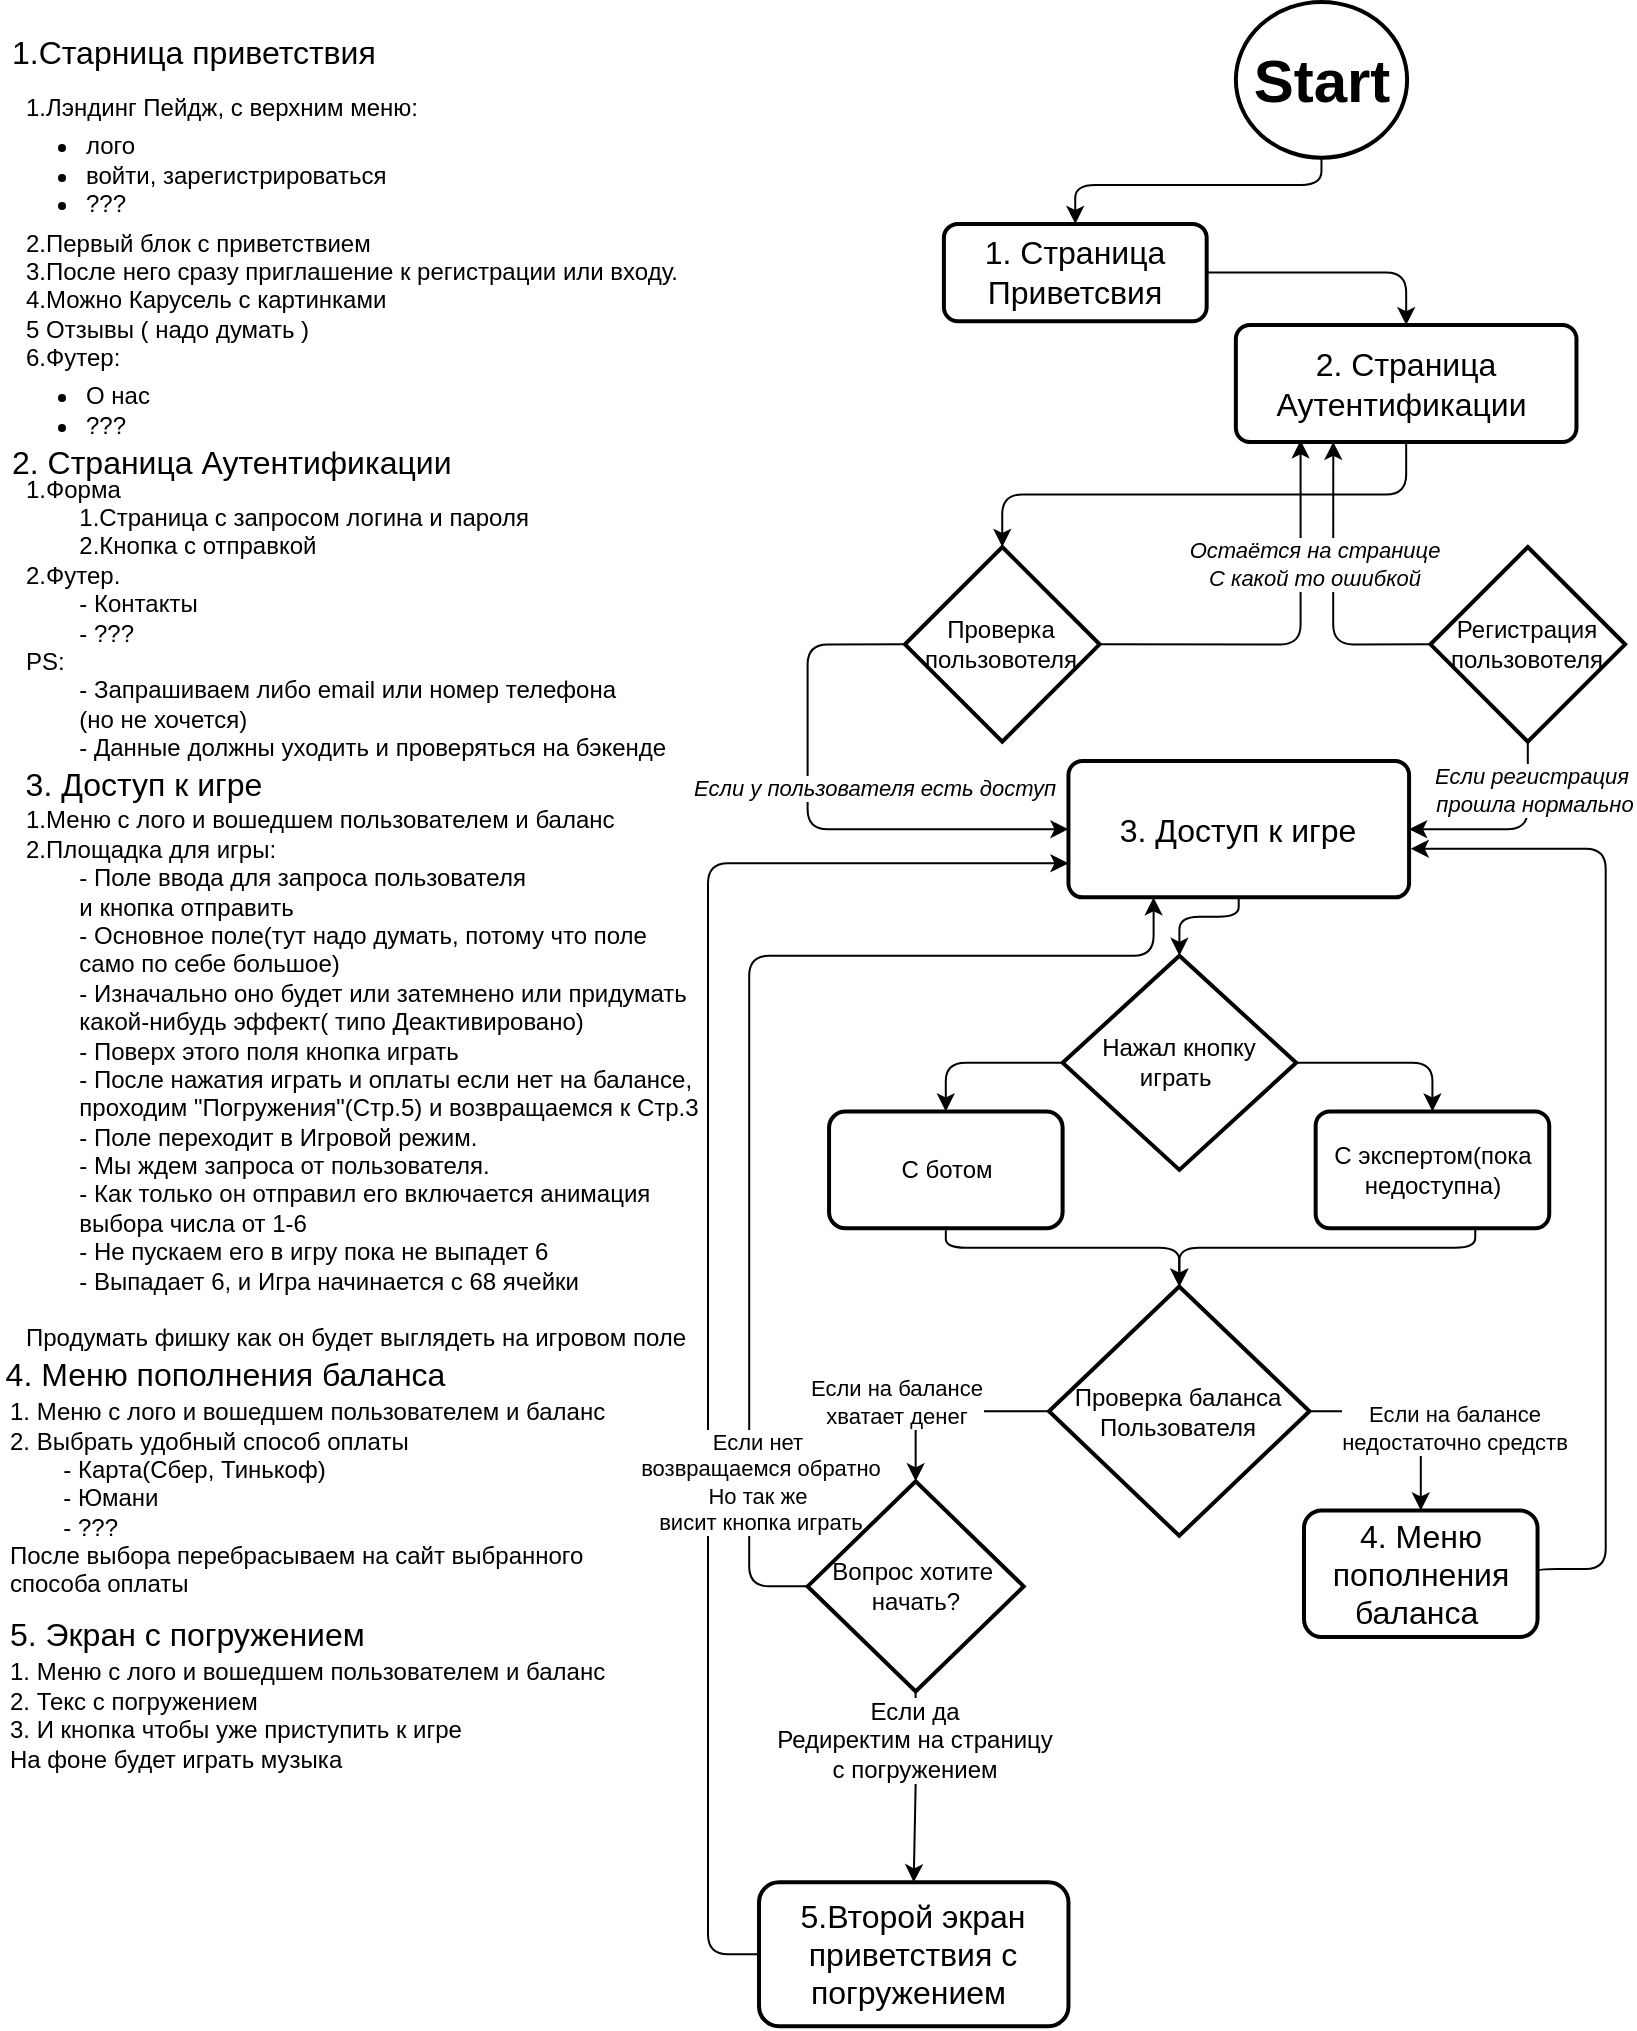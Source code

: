 <mxfile version="24.6.3" type="github">
  <diagram name="Страница — 1" id="wAo10VZih9NeWetnVAsV">
    <mxGraphModel dx="1247" dy="678" grid="1" gridSize="10" guides="1" tooltips="1" connect="1" arrows="1" fold="1" page="1" pageScale="1" pageWidth="827" pageHeight="1169" math="0" shadow="0">
      <root>
        <mxCell id="0" />
        <mxCell id="1" parent="0" />
        <mxCell id="ALdWQ-n8G7G-X8uqLfA8-19" value="Если у пользователя есть доступ" style="edgeStyle=orthogonalEdgeStyle;rounded=1;orthogonalLoop=1;jettySize=auto;html=1;exitX=0;exitY=0.5;exitDx=0;exitDy=0;exitPerimeter=0;fontStyle=2;strokeColor=default;align=center;verticalAlign=middle;fontFamily=Helvetica;fontSize=11;fontColor=default;labelBackgroundColor=default;endArrow=classic;curved=0;entryX=0;entryY=0.5;entryDx=0;entryDy=0;" parent="1" target="ALdWQ-n8G7G-X8uqLfA8-17" edge="1">
          <mxGeometry x="0.286" y="21" relative="1" as="geometry">
            <mxPoint x="458.481" y="331.161" as="sourcePoint" />
            <mxPoint x="536.338" y="409.991" as="targetPoint" />
            <Array as="points">
              <mxPoint x="409.821" y="331.161" />
              <mxPoint x="409.821" y="423.616" />
            </Array>
            <mxPoint as="offset" />
          </mxGeometry>
        </mxCell>
        <mxCell id="ALdWQ-n8G7G-X8uqLfA8-21" style="edgeStyle=orthogonalEdgeStyle;shape=connector;curved=0;rounded=1;orthogonalLoop=1;jettySize=auto;html=1;exitX=1;exitY=0.5;exitDx=0;exitDy=0;exitPerimeter=0;entryX=0.19;entryY=0.986;entryDx=0;entryDy=0;strokeColor=default;align=center;verticalAlign=middle;fontFamily=Helvetica;fontSize=11;fontColor=default;fontStyle=2;labelBackgroundColor=default;endArrow=classic;entryPerimeter=0;" parent="1" source="ALdWQ-n8G7G-X8uqLfA8-1" target="ALdWQ-n8G7G-X8uqLfA8-9" edge="1">
          <mxGeometry relative="1" as="geometry" />
        </mxCell>
        <mxCell id="ALdWQ-n8G7G-X8uqLfA8-1" value="Проверка пользовотеля" style="strokeWidth=2;html=1;shape=mxgraph.flowchart.decision;whiteSpace=wrap;" parent="1" vertex="1">
          <mxGeometry x="458.481" y="282.5" width="97.321" height="97.321" as="geometry" />
        </mxCell>
        <mxCell id="ALdWQ-n8G7G-X8uqLfA8-10" style="edgeStyle=orthogonalEdgeStyle;rounded=1;orthogonalLoop=1;jettySize=auto;html=1;entryX=0.5;entryY=0;entryDx=0;entryDy=0;strokeColor=default;align=center;verticalAlign=middle;fontFamily=Helvetica;fontSize=11;fontColor=default;labelBackgroundColor=default;endArrow=classic;curved=0;" parent="1" source="ALdWQ-n8G7G-X8uqLfA8-3" target="ALdWQ-n8G7G-X8uqLfA8-9" edge="1">
          <mxGeometry relative="1" as="geometry" />
        </mxCell>
        <mxCell id="ALdWQ-n8G7G-X8uqLfA8-3" value="&lt;font style=&quot;font-size: 16px;&quot;&gt;1. Страница Приветсвия&lt;/font&gt;" style="rounded=1;whiteSpace=wrap;html=1;absoluteArcSize=1;arcSize=14;strokeWidth=2;" parent="1" vertex="1">
          <mxGeometry x="477.946" y="120.946" width="131.384" height="48.661" as="geometry" />
        </mxCell>
        <mxCell id="ALdWQ-n8G7G-X8uqLfA8-5" style="edgeStyle=orthogonalEdgeStyle;rounded=1;orthogonalLoop=1;jettySize=auto;html=1;exitX=0.5;exitY=1;exitDx=0;exitDy=0;exitPerimeter=0;entryX=0.5;entryY=0;entryDx=0;entryDy=0;strokeColor=default;align=center;verticalAlign=middle;fontFamily=Helvetica;fontSize=11;fontColor=default;labelBackgroundColor=default;endArrow=classic;curved=0;" parent="1" source="ALdWQ-n8G7G-X8uqLfA8-4" target="ALdWQ-n8G7G-X8uqLfA8-3" edge="1">
          <mxGeometry relative="1" as="geometry">
            <Array as="points">
              <mxPoint x="666.749" y="101.482" />
              <mxPoint x="543.151" y="101.482" />
            </Array>
          </mxGeometry>
        </mxCell>
        <mxCell id="ALdWQ-n8G7G-X8uqLfA8-4" value="&lt;font style=&quot;font-size: 30px;&quot;&gt;&lt;b&gt;Start&lt;/b&gt;&lt;/font&gt;" style="strokeWidth=2;html=1;shape=mxgraph.flowchart.start_2;whiteSpace=wrap;" parent="1" vertex="1">
          <mxGeometry x="623.928" y="10" width="85.643" height="77.857" as="geometry" />
        </mxCell>
        <mxCell id="ALdWQ-n8G7G-X8uqLfA8-7" value="1.Старница приветствия" style="text;html=1;align=left;verticalAlign=middle;resizable=0;points=[];autosize=1;strokeColor=none;fillColor=none;fontSize=16;" parent="1" vertex="1">
          <mxGeometry x="10" y="19.732" width="210" height="30" as="geometry" />
        </mxCell>
        <mxCell id="ALdWQ-n8G7G-X8uqLfA8-8" value="&lt;span style=&quot;background-color: initial;&quot;&gt;1.Лэндинг Пейдж, с&amp;nbsp;&lt;/span&gt;&lt;span style=&quot;background-color: initial;&quot;&gt;верхним меню:&lt;/span&gt;&lt;br&gt;&lt;div&gt;&lt;div&gt;&lt;ul style=&quot;padding-left: 30px; margin-top: 5px; padding-bottom: 0px; margin-bottom: 5px;&quot;&gt;&lt;li&gt;&lt;span style=&quot;background-color: initial;&quot;&gt;лого&lt;/span&gt;&lt;/li&gt;&lt;li&gt;войти, зарегистрироваться&lt;/li&gt;&lt;li&gt;???&lt;/li&gt;&lt;/ul&gt;&lt;/div&gt;&lt;div&gt;&lt;span style=&quot;background-color: initial;&quot;&gt;2.Первый блок с приветствием&lt;/span&gt;&lt;br&gt;&lt;/div&gt;&lt;div&gt;3.После него сразу приглашение&amp;nbsp;&lt;span style=&quot;background-color: initial;&quot;&gt;к регистрации&amp;nbsp;&lt;/span&gt;&lt;span style=&quot;background-color: initial;&quot;&gt;или входу.&lt;/span&gt;&lt;/div&gt;&lt;div&gt;4.Можно Карусель с картинками&lt;/div&gt;&lt;div&gt;5 Отзывы ( надо думать )&lt;/div&gt;&lt;div&gt;6.Футер:&lt;/div&gt;&lt;div&gt;&lt;ul style=&quot;margin-top: 5px; margin-bottom: 5px; padding-left: 30px;&quot;&gt;&lt;li&gt;О нас&lt;/li&gt;&lt;li&gt;???&lt;/li&gt;&lt;/ul&gt;&lt;div&gt;&lt;br&gt;&lt;/div&gt;&lt;div&gt;&lt;br&gt;&lt;/div&gt;&lt;/div&gt;&lt;/div&gt;" style="text;html=1;align=left;verticalAlign=middle;resizable=0;points=[];autosize=1;strokeColor=none;fillColor=none;" parent="1" vertex="1">
          <mxGeometry x="16.812" y="48.929" width="350" height="220" as="geometry" />
        </mxCell>
        <mxCell id="ALdWQ-n8G7G-X8uqLfA8-9" value="&lt;font style=&quot;font-size: 16px;&quot;&gt;2. Страница Аутентификации&amp;nbsp;&lt;/font&gt;" style="rounded=1;whiteSpace=wrap;html=1;absoluteArcSize=1;arcSize=14;strokeWidth=2;" parent="1" vertex="1">
          <mxGeometry x="623.928" y="171.554" width="170.312" height="58.393" as="geometry" />
        </mxCell>
        <mxCell id="ALdWQ-n8G7G-X8uqLfA8-11" value="2. Страница Аутентификации" style="text;align=left;verticalAlign=middle;resizable=0;points=[];autosize=1;strokeColor=none;fillColor=none;fontSize=16;" parent="1" vertex="1">
          <mxGeometry x="10" y="224.107" width="240" height="30" as="geometry" />
        </mxCell>
        <mxCell id="ALdWQ-n8G7G-X8uqLfA8-12" value="&lt;div&gt;&lt;span style=&quot;background-color: initial;&quot;&gt;1.Форма&lt;/span&gt;&lt;br&gt;&lt;/div&gt;&lt;span style=&quot;white-space: pre;&quot;&gt;&#x9;&lt;/span&gt;1.Страница с запросом логина и пароля&lt;div&gt;&lt;span style=&quot;white-space: pre;&quot;&gt;&#x9;&lt;/span&gt;2.Кнопка с отправкой&lt;/div&gt;&lt;div&gt;2.Футер.&lt;/div&gt;&lt;div&gt;&lt;span style=&quot;white-space: pre;&quot;&gt;&#x9;&lt;/span&gt;- Контакты&lt;br&gt;&lt;/div&gt;&lt;div&gt;&lt;span style=&quot;white-space: pre;&quot;&gt;&#x9;&lt;/span&gt;- ???&lt;br&gt;&lt;/div&gt;&lt;div&gt;PS:&lt;/div&gt;&lt;div&gt;&lt;span style=&quot;white-space: pre;&quot;&gt;&#x9;&lt;/span&gt;- Запрашиваем либо email или номер телефона&amp;nbsp;&lt;/div&gt;&lt;div&gt;&lt;span style=&quot;white-space: pre;&quot;&gt;&#x9;&lt;/span&gt;(&lt;span style=&quot;background-color: initial;&quot;&gt;но не хочется)&lt;/span&gt;&lt;/div&gt;&lt;div&gt;&lt;div&gt;&lt;span style=&quot;white-space: pre;&quot;&gt;&#x9;&lt;/span&gt;- Данные должны уходить и проверяться на бэкенде&lt;/div&gt;&lt;/div&gt;" style="text;html=1;align=left;verticalAlign=middle;resizable=0;points=[];autosize=1;strokeColor=none;fillColor=none;" parent="1" vertex="1">
          <mxGeometry x="16.812" y="238.438" width="340" height="160" as="geometry" />
        </mxCell>
        <mxCell id="ALdWQ-n8G7G-X8uqLfA8-13" style="edgeStyle=orthogonalEdgeStyle;rounded=1;orthogonalLoop=1;jettySize=auto;html=1;exitX=0.5;exitY=1;exitDx=0;exitDy=0;entryX=0.5;entryY=0;entryDx=0;entryDy=0;entryPerimeter=0;curved=0;startArrow=none;startFill=0;" parent="1" source="ALdWQ-n8G7G-X8uqLfA8-9" target="ALdWQ-n8G7G-X8uqLfA8-1" edge="1">
          <mxGeometry relative="1" as="geometry" />
        </mxCell>
        <mxCell id="ALdWQ-n8G7G-X8uqLfA8-25" style="edgeStyle=orthogonalEdgeStyle;shape=connector;curved=0;rounded=1;orthogonalLoop=1;jettySize=auto;html=1;exitX=0.5;exitY=1;exitDx=0;exitDy=0;exitPerimeter=0;entryX=1;entryY=0.5;entryDx=0;entryDy=0;strokeColor=default;align=center;verticalAlign=middle;fontFamily=Helvetica;fontSize=11;fontColor=default;fontStyle=2;labelBackgroundColor=default;endArrow=classic;" parent="1" source="ALdWQ-n8G7G-X8uqLfA8-15" target="ALdWQ-n8G7G-X8uqLfA8-17" edge="1">
          <mxGeometry relative="1" as="geometry" />
        </mxCell>
        <mxCell id="ALdWQ-n8G7G-X8uqLfA8-28" value="Если регистрация&amp;nbsp;&lt;div&gt;прошла нормально&lt;/div&gt;" style="edgeLabel;html=1;align=center;verticalAlign=middle;resizable=0;points=[];fontFamily=Helvetica;fontSize=11;fontColor=default;fontStyle=2;labelBackgroundColor=default;" parent="ALdWQ-n8G7G-X8uqLfA8-25" vertex="1" connectable="0">
          <mxGeometry x="0.067" y="-2" relative="1" as="geometry">
            <mxPoint x="14" y="-18" as="offset" />
          </mxGeometry>
        </mxCell>
        <mxCell id="ALdWQ-n8G7G-X8uqLfA8-26" style="edgeStyle=orthogonalEdgeStyle;shape=connector;curved=0;rounded=1;orthogonalLoop=1;jettySize=auto;html=1;exitX=0;exitY=0.5;exitDx=0;exitDy=0;exitPerimeter=0;strokeColor=default;align=center;verticalAlign=middle;fontFamily=Helvetica;fontSize=11;fontColor=default;fontStyle=2;labelBackgroundColor=default;endArrow=classic;entryX=0.286;entryY=1;entryDx=0;entryDy=0;entryPerimeter=0;" parent="1" source="ALdWQ-n8G7G-X8uqLfA8-15" target="ALdWQ-n8G7G-X8uqLfA8-9" edge="1">
          <mxGeometry relative="1" as="geometry">
            <mxPoint x="672.588" y="243.571" as="targetPoint" />
          </mxGeometry>
        </mxCell>
        <mxCell id="ALdWQ-n8G7G-X8uqLfA8-27" value="Остаётся на странице&lt;div&gt;С какой то ошибкой&lt;/div&gt;" style="edgeLabel;html=1;align=center;verticalAlign=middle;resizable=0;points=[];fontFamily=Helvetica;fontSize=11;fontColor=default;fontStyle=2;labelBackgroundColor=default;" parent="ALdWQ-n8G7G-X8uqLfA8-26" vertex="1" connectable="0">
          <mxGeometry x="0.192" relative="1" as="geometry">
            <mxPoint x="-10" as="offset" />
          </mxGeometry>
        </mxCell>
        <mxCell id="ALdWQ-n8G7G-X8uqLfA8-15" value="Регистрация пользовотеля" style="strokeWidth=2;html=1;shape=mxgraph.flowchart.decision;whiteSpace=wrap;" parent="1" vertex="1">
          <mxGeometry x="721.249" y="282.5" width="97.321" height="97.321" as="geometry" />
        </mxCell>
        <mxCell id="f9N-zyGbEbivDNl4mcsj-1" value="" style="edgeStyle=orthogonalEdgeStyle;rounded=1;orthogonalLoop=1;jettySize=auto;html=1;curved=0;" edge="1" parent="1" source="ALdWQ-n8G7G-X8uqLfA8-17" target="T0BodAbVlFInUynugW2P-3">
          <mxGeometry relative="1" as="geometry">
            <Array as="points">
              <mxPoint x="624.901" y="467.411" />
              <mxPoint x="595.704" y="467.411" />
            </Array>
          </mxGeometry>
        </mxCell>
        <mxCell id="ALdWQ-n8G7G-X8uqLfA8-17" value="&lt;font style=&quot;font-size: 16px;&quot;&gt;3. Доступ к игре&lt;/font&gt;" style="rounded=1;whiteSpace=wrap;html=1;absoluteArcSize=1;arcSize=14;strokeWidth=2;" parent="1" vertex="1">
          <mxGeometry x="540.231" y="389.554" width="170.312" height="68.125" as="geometry" />
        </mxCell>
        <mxCell id="ALdWQ-n8G7G-X8uqLfA8-32" value="3. Доступ к игре" style="text;align=left;verticalAlign=middle;resizable=0;points=[];autosize=1;strokeColor=none;fillColor=none;fontSize=16;" parent="1" vertex="1">
          <mxGeometry x="16.812" y="384.955" width="140" height="30" as="geometry" />
        </mxCell>
        <mxCell id="ALdWQ-n8G7G-X8uqLfA8-33" value="&lt;div&gt;&lt;span style=&quot;background-color: initial;&quot;&gt;1.Меню с лого и вошедшем пользователем и баланс&lt;/span&gt;&lt;/div&gt;&lt;div&gt;2.Площадка для игры:&lt;/div&gt;&lt;div&gt;&lt;span style=&quot;white-space: pre;&quot;&gt;&#x9;&lt;/span&gt;- Поле ввода для запроса пользователя&amp;nbsp;&lt;/div&gt;&lt;div&gt;&lt;span style=&quot;white-space: pre;&quot;&gt;&#x9;&lt;/span&gt;и кнопка отправить&lt;br&gt;&lt;/div&gt;&lt;div&gt;&lt;span style=&quot;background-color: initial;&quot;&gt;&lt;span style=&quot;white-space: pre;&quot;&gt;&#x9;&lt;/span&gt;- Основное поле(тут надо думать, потому что поле&amp;nbsp;&lt;/span&gt;&lt;/div&gt;&lt;div&gt;&lt;span style=&quot;background-color: initial;&quot;&gt;&lt;span style=&quot;white-space: pre;&quot;&gt;&#x9;&lt;/span&gt;само по себе большое)&amp;nbsp;&lt;/span&gt;&lt;/div&gt;&lt;div&gt;&lt;span style=&quot;background-color: initial;&quot;&gt;&lt;span style=&quot;white-space: pre;&quot;&gt;&#x9;&lt;/span&gt;- Изначально оно будет или затемнено или придумать&lt;/span&gt;&lt;span style=&quot;background-color: initial;&quot;&gt;&lt;br&gt;&lt;/span&gt;&lt;span style=&quot;background-color: initial;&quot;&gt;&lt;span style=&quot;white-space: pre;&quot;&gt;&#x9;&lt;/span&gt;какой-нибудь эффект( типо Деактивировано)&lt;/span&gt;&lt;/div&gt;&lt;div&gt;&lt;span style=&quot;background-color: initial;&quot;&gt;&lt;span style=&quot;white-space: pre;&quot;&gt;&#x9;&lt;/span&gt;- Поверх этого поля кнопка играть&lt;/span&gt;&lt;/div&gt;&lt;div&gt;&lt;div&gt;&lt;span style=&quot;white-space: pre;&quot;&gt;&lt;span style=&quot;white-space: pre;&quot;&gt;&#x9;&lt;/span&gt;- После нажатия играть и оплаты если нет на балансе,&lt;/span&gt;&lt;/div&gt;&lt;div&gt;&lt;span style=&quot;white-space: pre;&quot;&gt;&lt;span style=&quot;white-space: pre;&quot;&gt;&#x9;&lt;/span&gt;проходим &quot;Погружения&quot;(Стр.5) и возвращаемся к Стр.3&lt;/span&gt;&lt;br&gt;&lt;/div&gt;&lt;/div&gt;&lt;div&gt;&lt;span style=&quot;white-space: pre;&quot;&gt;&lt;span style=&quot;white-space: pre;&quot;&gt;&#x9;&lt;/span&gt;- П&lt;/span&gt;&lt;span style=&quot;white-space-collapse: preserve; background-color: initial;&quot;&gt;оле переходит в Игровой режим.&lt;/span&gt;&lt;/div&gt;&lt;div&gt;&lt;span style=&quot;white-space-collapse: preserve; background-color: initial;&quot;&gt;&lt;span style=&quot;white-space: pre;&quot;&gt;&#x9;&lt;/span&gt;- Мы ждем запроса от пользователя.&lt;br&gt;&lt;/span&gt;&lt;/div&gt;&lt;div&gt;&lt;span style=&quot;white-space-collapse: preserve; background-color: initial;&quot;&gt;&lt;span style=&quot;white-space: pre;&quot;&gt;&#x9;&lt;/span&gt;- Как только он отправил его включается анимация&lt;br&gt;&lt;/span&gt;&lt;/div&gt;&lt;div&gt;&lt;span style=&quot;white-space-collapse: preserve; background-color: initial;&quot;&gt;&lt;span style=&quot;white-space: pre;&quot;&gt;&#x9;&lt;/span&gt;выбора числа от 1-6&lt;br&gt;&lt;/span&gt;&lt;/div&gt;&lt;div&gt;&lt;span style=&quot;white-space-collapse: preserve; background-color: initial;&quot;&gt;&lt;span style=&quot;white-space: pre;&quot;&gt;&#x9;&lt;/span&gt;- Не пускаем его в игру пока не выпадет 6&lt;br&gt;&lt;/span&gt;&lt;/div&gt;&lt;div&gt;&lt;span style=&quot;white-space-collapse: preserve; background-color: initial;&quot;&gt;&lt;span style=&quot;white-space: pre;&quot;&gt;&#x9;&lt;/span&gt;- Выпадает 6, и Игра начинается с 68 ячейки&lt;br&gt;&lt;/span&gt;&lt;/div&gt;&lt;div&gt;&lt;span style=&quot;white-space-collapse: preserve; background-color: initial;&quot;&gt;&lt;br&gt;&lt;/span&gt;&lt;/div&gt;&lt;div&gt;&lt;span style=&quot;white-space-collapse: preserve; background-color: initial;&quot;&gt;Продумать фишку как он будет выглядеть на игровом поле&lt;/span&gt;&lt;/div&gt;&lt;div&gt;&lt;br&gt;&lt;/div&gt;&lt;div&gt;&lt;div&gt;&lt;br&gt;&lt;/div&gt;&lt;/div&gt;" style="text;html=1;align=left;verticalAlign=middle;resizable=0;points=[];autosize=1;strokeColor=none;fillColor=none;" parent="1" vertex="1">
          <mxGeometry x="16.812" y="403.339" width="360" height="320" as="geometry" />
        </mxCell>
        <mxCell id="f9N-zyGbEbivDNl4mcsj-2" style="edgeStyle=orthogonalEdgeStyle;rounded=1;orthogonalLoop=1;jettySize=auto;html=1;exitX=0;exitY=0.5;exitDx=0;exitDy=0;curved=0;" edge="1" parent="1" source="T0BodAbVlFInUynugW2P-3" target="T0BodAbVlFInUynugW2P-5">
          <mxGeometry relative="1" as="geometry" />
        </mxCell>
        <mxCell id="f9N-zyGbEbivDNl4mcsj-3" style="edgeStyle=orthogonalEdgeStyle;rounded=1;orthogonalLoop=1;jettySize=auto;html=1;exitX=1;exitY=0.5;exitDx=0;exitDy=0;entryX=0.5;entryY=0;entryDx=0;entryDy=0;curved=0;" edge="1" parent="1" source="T0BodAbVlFInUynugW2P-3" target="T0BodAbVlFInUynugW2P-8">
          <mxGeometry relative="1" as="geometry" />
        </mxCell>
        <mxCell id="T0BodAbVlFInUynugW2P-3" value="Нажал кнопку играть&amp;nbsp;" style="rhombus;whiteSpace=wrap;html=1;rounded=1;arcSize=0;strokeWidth=2;" parent="1" vertex="1">
          <mxGeometry x="537.312" y="486.875" width="116.785" height="107.054" as="geometry" />
        </mxCell>
        <mxCell id="f9N-zyGbEbivDNl4mcsj-4" style="edgeStyle=orthogonalEdgeStyle;rounded=1;orthogonalLoop=1;jettySize=auto;html=1;exitX=0.5;exitY=1;exitDx=0;exitDy=0;curved=0;" edge="1" parent="1" target="T0BodAbVlFInUynugW2P-10">
          <mxGeometry relative="1" as="geometry">
            <mxPoint x="478.919" y="624.098" as="sourcePoint" />
            <Array as="points">
              <mxPoint x="478.919" y="632.857" />
              <mxPoint x="595.704" y="632.857" />
            </Array>
          </mxGeometry>
        </mxCell>
        <mxCell id="T0BodAbVlFInUynugW2P-5" value="С ботом" style="whiteSpace=wrap;html=1;rounded=1;arcSize=14;strokeWidth=2;strokeColor=default;align=center;verticalAlign=middle;fontFamily=Helvetica;fontSize=12;fontColor=default;fillColor=default;" parent="1" vertex="1">
          <mxGeometry x="420.526" y="564.732" width="116.785" height="58.393" as="geometry" />
        </mxCell>
        <mxCell id="f9N-zyGbEbivDNl4mcsj-5" style="edgeStyle=orthogonalEdgeStyle;rounded=1;orthogonalLoop=1;jettySize=auto;html=1;exitX=0.5;exitY=1;exitDx=0;exitDy=0;entryX=0.5;entryY=0;entryDx=0;entryDy=0;curved=0;" edge="1" parent="1" target="T0BodAbVlFInUynugW2P-10">
          <mxGeometry relative="1" as="geometry">
            <mxPoint x="616.142" y="662.054" as="targetPoint" />
            <mxPoint x="743.633" y="623.125" as="sourcePoint" />
            <Array as="points">
              <mxPoint x="743.633" y="632.857" />
              <mxPoint x="595.704" y="632.857" />
            </Array>
          </mxGeometry>
        </mxCell>
        <mxCell id="T0BodAbVlFInUynugW2P-8" value="С экспертом(пока недоступна)" style="whiteSpace=wrap;html=1;rounded=1;arcSize=14;strokeWidth=2;absoluteArcSize=1;" parent="1" vertex="1">
          <mxGeometry x="663.829" y="564.732" width="116.785" height="58.393" as="geometry" />
        </mxCell>
        <mxCell id="f9N-zyGbEbivDNl4mcsj-6" style="edgeStyle=orthogonalEdgeStyle;rounded=1;orthogonalLoop=1;jettySize=auto;html=1;exitX=1;exitY=0.5;exitDx=0;exitDy=0;curved=0;" edge="1" parent="1" source="T0BodAbVlFInUynugW2P-10" target="T0BodAbVlFInUynugW2P-18">
          <mxGeometry relative="1" as="geometry" />
        </mxCell>
        <mxCell id="f9N-zyGbEbivDNl4mcsj-7" value="Если на балансе&lt;br&gt;недостаточно средств" style="edgeLabel;html=1;align=center;verticalAlign=middle;resizable=0;points=[];" vertex="1" connectable="0" parent="f9N-zyGbEbivDNl4mcsj-6">
          <mxGeometry x="0.33" relative="1" as="geometry">
            <mxPoint x="16" y="-6" as="offset" />
          </mxGeometry>
        </mxCell>
        <mxCell id="T0BodAbVlFInUynugW2P-10" value="Проверка баланса&lt;div&gt;Пользователя&lt;/div&gt;" style="rhombus;whiteSpace=wrap;html=1;rounded=1;arcSize=0;strokeWidth=2;" parent="1" vertex="1">
          <mxGeometry x="530.499" y="652.321" width="130.235" height="124.571" as="geometry" />
        </mxCell>
        <mxCell id="f9N-zyGbEbivDNl4mcsj-11" style="edgeStyle=orthogonalEdgeStyle;rounded=1;orthogonalLoop=1;jettySize=auto;html=1;curved=0;entryX=1.005;entryY=0.643;entryDx=0;entryDy=0;entryPerimeter=0;exitX=1;exitY=0.5;exitDx=0;exitDy=0;" edge="1" parent="1" source="T0BodAbVlFInUynugW2P-18" target="ALdWQ-n8G7G-X8uqLfA8-17">
          <mxGeometry relative="1" as="geometry">
            <mxPoint x="789.374" y="793.438" as="sourcePoint" />
            <mxPoint x="740.713" y="433.348" as="targetPoint" />
            <Array as="points">
              <mxPoint x="774.775" y="793.438" />
              <mxPoint x="808.838" y="793.438" />
              <mxPoint x="808.838" y="433.348" />
            </Array>
          </mxGeometry>
        </mxCell>
        <mxCell id="T0BodAbVlFInUynugW2P-18" value="&lt;font style=&quot;font-size: 16px;&quot;&gt;4. Меню пополнения баланса&amp;nbsp;&lt;/font&gt;" style="whiteSpace=wrap;html=1;rounded=1;arcSize=14;strokeWidth=2;strokeColor=default;align=center;verticalAlign=middle;fontFamily=Helvetica;fontSize=12;fontColor=default;fillColor=default;" parent="1" vertex="1">
          <mxGeometry x="657.99" y="764.241" width="116.785" height="63.259" as="geometry" />
        </mxCell>
        <mxCell id="f9N-zyGbEbivDNl4mcsj-22" value="" style="edgeStyle=orthogonalEdgeStyle;rounded=1;orthogonalLoop=1;jettySize=auto;html=1;fontFamily=Helvetica;fontSize=12;fontColor=default;entryX=0;entryY=0.75;entryDx=0;entryDy=0;curved=0;exitX=0;exitY=0.5;exitDx=0;exitDy=0;" edge="1" parent="1" source="T0BodAbVlFInUynugW2P-21" target="ALdWQ-n8G7G-X8uqLfA8-17">
          <mxGeometry relative="1" as="geometry">
            <mxPoint x="360" y="980" as="sourcePoint" />
            <mxPoint x="283.303" y="569.598" as="targetPoint" />
            <Array as="points">
              <mxPoint x="360" y="986" />
              <mxPoint x="360" y="441" />
            </Array>
          </mxGeometry>
        </mxCell>
        <mxCell id="T0BodAbVlFInUynugW2P-21" value="&lt;font style=&quot;font-size: 16px;&quot;&gt;5.Второй экран приветствия с погружением&amp;nbsp;&lt;/font&gt;" style="whiteSpace=wrap;html=1;rounded=1;arcSize=14;strokeWidth=2;strokeColor=default;align=center;verticalAlign=middle;fontFamily=Helvetica;fontSize=12;fontColor=default;fillColor=default;" parent="1" vertex="1">
          <mxGeometry x="385.494" y="950.13" width="154.741" height="72.018" as="geometry" />
        </mxCell>
        <mxCell id="f9N-zyGbEbivDNl4mcsj-8" style="edgeStyle=orthogonalEdgeStyle;rounded=1;orthogonalLoop=1;jettySize=auto;html=1;exitX=0;exitY=0.5;exitDx=0;exitDy=0;entryX=0.5;entryY=0;entryDx=0;entryDy=0;curved=0;" edge="1" parent="1" source="T0BodAbVlFInUynugW2P-10" target="f9N-zyGbEbivDNl4mcsj-14">
          <mxGeometry relative="1" as="geometry">
            <mxPoint x="465.8" y="764.358" as="targetPoint" />
          </mxGeometry>
        </mxCell>
        <mxCell id="f9N-zyGbEbivDNl4mcsj-9" value="Если на балансе&lt;br&gt;хватает денег" style="edgeLabel;html=1;align=center;verticalAlign=middle;resizable=0;points=[];" vertex="1" connectable="0" parent="f9N-zyGbEbivDNl4mcsj-8">
          <mxGeometry x="-0.022" y="-1" relative="1" as="geometry">
            <mxPoint x="-27" y="-4" as="offset" />
          </mxGeometry>
        </mxCell>
        <mxCell id="f9N-zyGbEbivDNl4mcsj-17" value="" style="edgeStyle=orthogonalEdgeStyle;rounded=1;orthogonalLoop=1;jettySize=auto;html=1;fontFamily=Helvetica;fontSize=12;fontColor=default;curved=0;entryX=0.25;entryY=1;entryDx=0;entryDy=0;" edge="1" parent="1" source="f9N-zyGbEbivDNl4mcsj-14" target="ALdWQ-n8G7G-X8uqLfA8-17">
          <mxGeometry relative="1" as="geometry">
            <mxPoint x="516.874" y="486.875" as="targetPoint" />
            <Array as="points">
              <mxPoint x="380.624" y="802.196" />
              <mxPoint x="380.624" y="486.875" />
              <mxPoint x="583.053" y="486.875" />
            </Array>
          </mxGeometry>
        </mxCell>
        <mxCell id="f9N-zyGbEbivDNl4mcsj-18" value="Если нет&amp;nbsp;&lt;div style=&quot;font-size: 11px;&quot;&gt;возвращаемся обратно&lt;/div&gt;&lt;div style=&quot;font-size: 11px;&quot;&gt;Но так же&amp;nbsp;&lt;/div&gt;&lt;div style=&quot;font-size: 11px;&quot;&gt;висит кнопка играть&lt;/div&gt;" style="edgeLabel;html=1;align=center;verticalAlign=middle;resizable=0;points=[];rounded=1;strokeColor=default;strokeWidth=2;arcSize=14;fontFamily=Helvetica;fontSize=11;fontColor=default;fillColor=default;" vertex="1" connectable="0" parent="f9N-zyGbEbivDNl4mcsj-17">
          <mxGeometry x="-0.667" y="-2" relative="1" as="geometry">
            <mxPoint x="3" y="14" as="offset" />
          </mxGeometry>
        </mxCell>
        <mxCell id="f9N-zyGbEbivDNl4mcsj-20" value="" style="edgeStyle=orthogonalEdgeStyle;rounded=0;orthogonalLoop=1;jettySize=auto;html=1;fontFamily=Helvetica;fontSize=12;fontColor=default;" edge="1" parent="1" source="f9N-zyGbEbivDNl4mcsj-14" target="T0BodAbVlFInUynugW2P-21">
          <mxGeometry relative="1" as="geometry" />
        </mxCell>
        <mxCell id="f9N-zyGbEbivDNl4mcsj-29" value="Если да&lt;br&gt;Редиректим на страницу&lt;div&gt;с погружением&lt;/div&gt;" style="edgeLabel;html=1;align=center;verticalAlign=middle;resizable=0;points=[];rounded=1;strokeColor=default;strokeWidth=2;arcSize=14;fontFamily=Helvetica;fontSize=12;fontColor=default;fillColor=default;" vertex="1" connectable="0" parent="f9N-zyGbEbivDNl4mcsj-20">
          <mxGeometry x="-0.506" y="-1" relative="1" as="geometry">
            <mxPoint as="offset" />
          </mxGeometry>
        </mxCell>
        <mxCell id="f9N-zyGbEbivDNl4mcsj-14" value="Вопрос хотите&amp;nbsp;&lt;div&gt;начать?&lt;/div&gt;" style="rhombus;whiteSpace=wrap;html=1;rounded=1;arcSize=0;strokeWidth=2;" vertex="1" parent="1">
          <mxGeometry x="409.821" y="749.643" width="108.027" height="105.107" as="geometry" />
        </mxCell>
        <mxCell id="f9N-zyGbEbivDNl4mcsj-24" value="4. Меню пополнения баланса " style="text;align=left;verticalAlign=middle;resizable=0;points=[];autosize=1;strokeColor=none;fillColor=none;fontSize=16;" vertex="1" parent="1">
          <mxGeometry x="6.812" y="679.995" width="250" height="30" as="geometry" />
        </mxCell>
        <mxCell id="f9N-zyGbEbivDNl4mcsj-25" value="&lt;div&gt;&lt;span style=&quot;background-color: initial;&quot;&gt;1. Меню с лого и вошедшем пользователем и баланс&lt;/span&gt;&lt;/div&gt;&lt;div&gt;2. Выбрать удобный способ оплаты&lt;/div&gt;&lt;div&gt;&lt;span style=&quot;white-space: pre;&quot;&gt;&#x9;&lt;/span&gt;- Карта(Сбер, Тинькоф)&lt;/div&gt;&lt;div&gt;&lt;span style=&quot;white-space: pre;&quot;&gt;&#x9;&lt;/span&gt;- Юмани&lt;/div&gt;&lt;div&gt;&lt;span style=&quot;white-space: pre;&quot;&gt;&#x9;&lt;/span&gt;- ???&lt;br&gt;&lt;/div&gt;&lt;div&gt;После выбора перебрасываем на сайт выбранного&lt;/div&gt;&lt;div&gt;способа оплаты&lt;/div&gt;" style="text;html=1;align=left;verticalAlign=middle;resizable=0;points=[];autosize=1;strokeColor=none;fillColor=none;" vertex="1" parent="1">
          <mxGeometry x="9.002" y="702.999" width="320" height="110" as="geometry" />
        </mxCell>
        <mxCell id="f9N-zyGbEbivDNl4mcsj-26" value="5. Экран с погружением" style="text;align=left;verticalAlign=middle;resizable=0;points=[];autosize=1;strokeColor=none;fillColor=none;fontSize=16;" vertex="1" parent="1">
          <mxGeometry x="9.002" y="809.995" width="200" height="30" as="geometry" />
        </mxCell>
        <mxCell id="f9N-zyGbEbivDNl4mcsj-27" value="&lt;div&gt;&lt;span style=&quot;background-color: initial;&quot;&gt;1. Меню с лого и вошедшем пользователем и баланс&lt;/span&gt;&lt;/div&gt;&lt;div&gt;2. Текс с погружением&lt;/div&gt;&lt;div&gt;3. И кнопка чтобы уже приступить к игре&lt;/div&gt;&lt;div&gt;На фоне будет играть музыка&lt;/div&gt;&lt;div&gt;&lt;br&gt;&lt;/div&gt;&lt;div&gt;&lt;br&gt;&lt;/div&gt;" style="text;html=1;align=left;verticalAlign=middle;resizable=0;points=[];autosize=1;strokeColor=none;fillColor=none;" vertex="1" parent="1">
          <mxGeometry x="9.192" y="830.649" width="320" height="100" as="geometry" />
        </mxCell>
      </root>
    </mxGraphModel>
  </diagram>
</mxfile>
